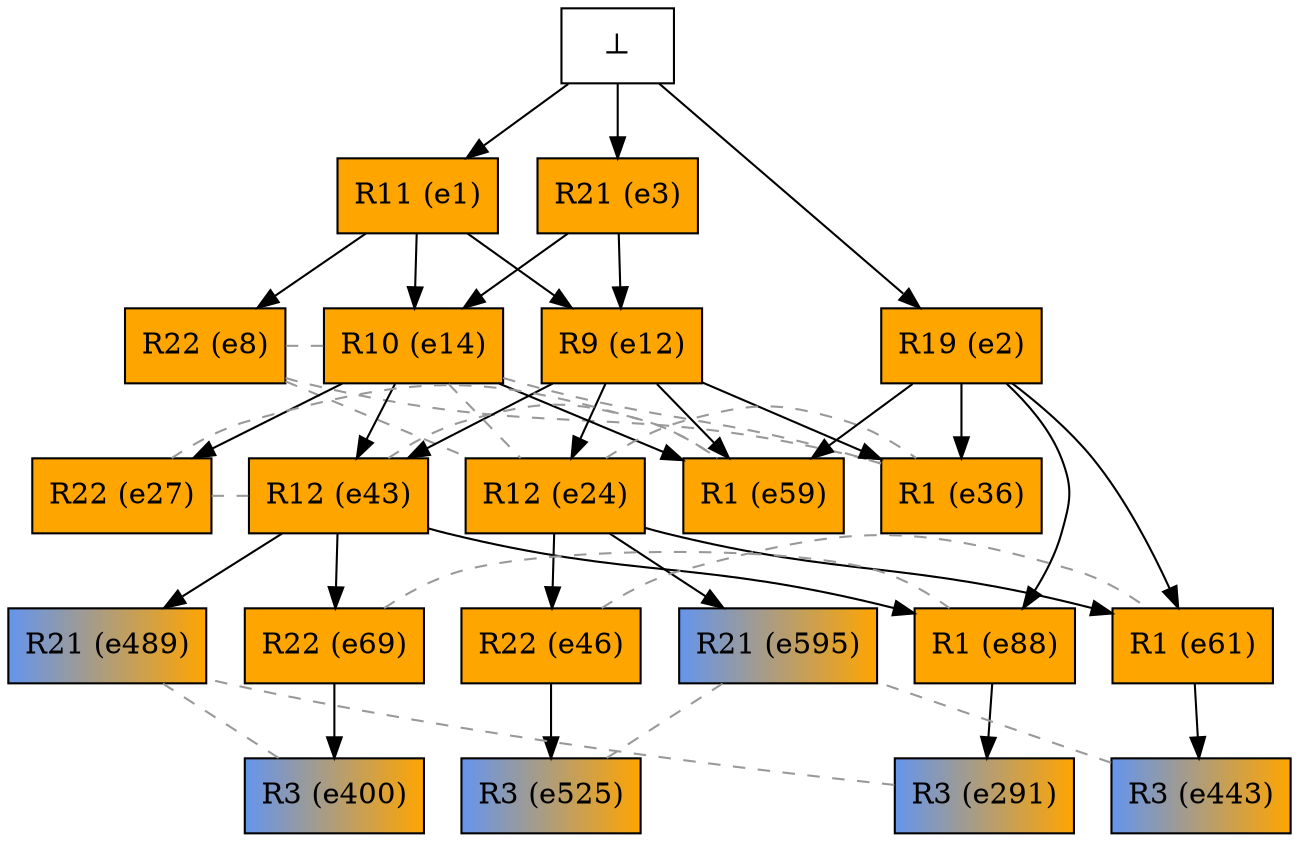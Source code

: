 digraph test {
  e1 -> e8;
  e1 -> e12;
  e3 -> e12;
  e1 -> e14;
  e3 -> e14;
  e12 -> e24;
  e14 -> e27;
  e2 -> e36;
  e12 -> e36;
  e12 -> e43;
  e14 -> e43;
  e24 -> e46;
  e2 -> e59;
  e12 -> e59;
  e14 -> e59;
  e2 -> e61;
  e24 -> e61;
  e43 -> e69;
  e2 -> e88;
  e43 -> e88;
  e88 -> e291;
  e69 -> e400;
  e61 -> e443;
  e43 -> e489;
  e46 -> e525;
  e24 -> e595;
  e0 -> e1;
  e0 -> e2;
  e0 -> e3;

//conflicts
  e8 -> e14 [arrowhead=none color=gray60 style=dashed constraint=false];
  e8 -> e24 [arrowhead=none color=gray60 style=dashed constraint=false];
  e8 -> e36 [arrowhead=none color=gray60 style=dashed constraint=false];
  e14 -> e24 [arrowhead=none color=gray60 style=dashed constraint=false];
  e14 -> e36 [arrowhead=none color=gray60 style=dashed constraint=false];
  e24 -> e36 [arrowhead=none color=gray60 style=dashed constraint=false];
  e27 -> e43 [arrowhead=none color=gray60 style=dashed constraint=false];
  e27 -> e59 [arrowhead=none color=gray60 style=dashed constraint=false];
  e43 -> e59 [arrowhead=none color=gray60 style=dashed constraint=false];
  e46 -> e61 [arrowhead=none color=gray60 style=dashed constraint=false];
  e69 -> e88 [arrowhead=none color=gray60 style=dashed constraint=false];
  e291 -> e489 [arrowhead=none color=gray60 style=dashed constraint=false];
  e400 -> e489 [arrowhead=none color=gray60 style=dashed constraint=false];
  e443 -> e595 [arrowhead=none color=gray60 style=dashed constraint=false];
  e525 -> e595 [arrowhead=none color=gray60 style=dashed constraint=false];

  e1 [color="black" fillcolor="orange:orange" label="R11 (e1)" shape=box style=filled];
  e2 [color="black" fillcolor="orange:orange" label="R19 (e2)" shape=box style=filled];
  e3 [color="black" fillcolor="orange:orange" label="R21 (e3)" shape=box style=filled];
  e8 [color="black" fillcolor="orange:orange" label="R22 (e8)" shape=box style=filled];
  e12 [color="black" fillcolor="orange:orange" label="R9 (e12)" shape=box style=filled];
  e14 [color="black" fillcolor="orange:orange" label="R10 (e14)" shape=box style=filled];
  e24 [color="black" fillcolor="orange:orange" label="R12 (e24)" shape=box style=filled];
  e27 [color="black" fillcolor="orange:orange" label="R22 (e27)" shape=box style=filled];
  e36 [color="black" fillcolor="orange:orange" label="R1 (e36)" shape=box style=filled];
  e43 [color="black" fillcolor="orange:orange" label="R12 (e43)" shape=box style=filled];
  e46 [color="black" fillcolor="orange:orange" label="R22 (e46)" shape=box style=filled];
  e59 [color="black" fillcolor="orange:orange" label="R1 (e59)" shape=box style=filled];
  e61 [color="black" fillcolor="orange:orange" label="R1 (e61)" shape=box style=filled];
  e69 [color="black" fillcolor="orange:orange" label="R22 (e69)" shape=box style=filled];
  e88 [color="black" fillcolor="orange:orange" label="R1 (e88)" shape=box style=filled];
  e291 [color="black" fillcolor="cornflowerblue:orange" label="R3 (e291)" shape=box style=filled];
  e400 [color="black" fillcolor="cornflowerblue:orange" label="R3 (e400)" shape=box style=filled];
  e443 [color="black" fillcolor="cornflowerblue:orange" label="R3 (e443)" shape=box style=filled];
  e489 [color="black" fillcolor="cornflowerblue:orange" label="R21 (e489)" shape=box style=filled];
  e525 [color="black" fillcolor="cornflowerblue:orange" label="R3 (e525)" shape=box style=filled];
  e595 [color="black" fillcolor="cornflowerblue:orange" label="R21 (e595)" shape=box style=filled];
  e0 [fillcolor="white" label="⊥" shape=box style=filled];
}
